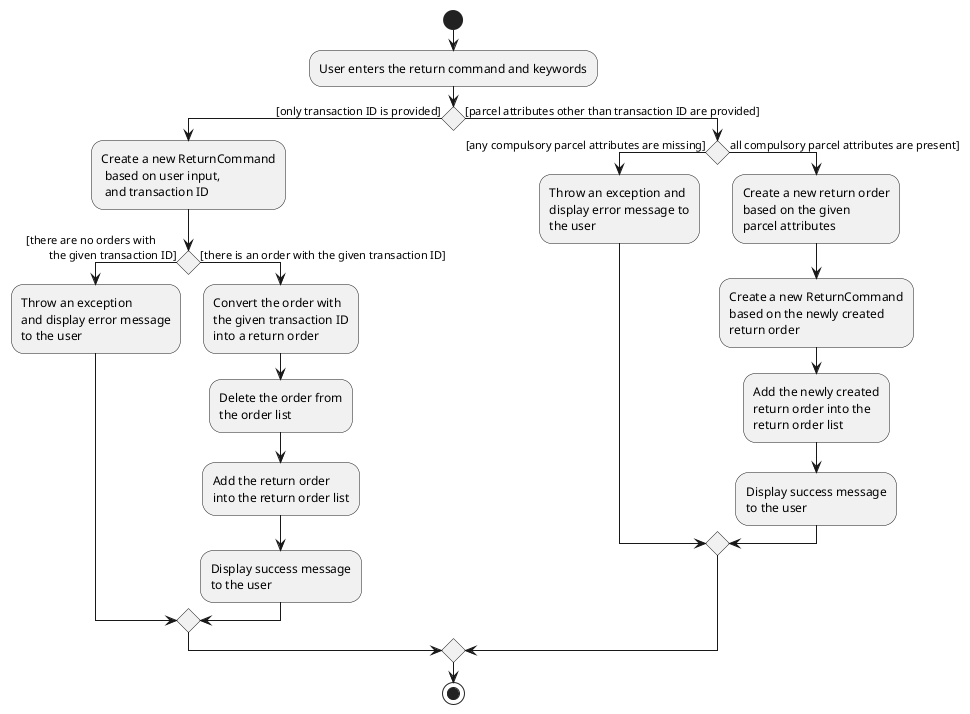 @startuml
/' @author @cherweijie'/
start
:User enters the return command and keywords;
If () then ([only transaction ID is provided])
            :Create a new ReturnCommand
             based on user input,
             and transaction ID;
        If () then ([there are no orders with
        the given transaction ID])
            :Throw an exception
            and display error message
            to the user;

        else ([there is an order with the given transaction ID])
        :Convert the order with
        the given transaction ID
        into a return order;

        :Delete the order from
        the order list;

        :Add the return order
        into the return order list;

        :Display success message
        to the user;
        endif

else ([parcel attributes other than transaction ID are provided])
    If () then ([any compulsory parcel attributes are missing])
        :Throw an exception and
        display error message to
        the user;
    else (all compulsory parcel attributes are present])

        :Create a new return order
        based on the given
        parcel attributes;

        :Create a new ReturnCommand
        based on the newly created
        return order;

        :Add the newly created
        return order into the
        return order list;

        :Display success message
        to the user;
    endif
endif

stop

@enduml
